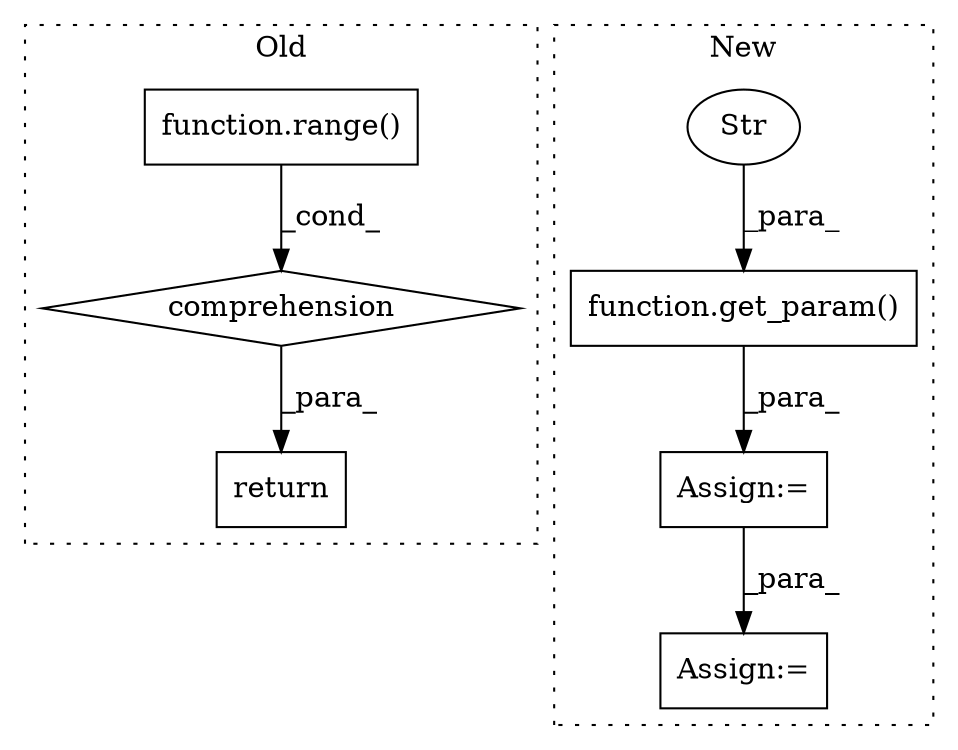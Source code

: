 digraph G {
subgraph cluster0 {
1 [label="function.range()" a="75" s="4425,4440" l="6,1" shape="box"];
5 [label="comprehension" a="45" s="4416" l="3" shape="diamond"];
7 [label="return" a="93" s="4363" l="7" shape="box"];
label = "Old";
style="dotted";
}
subgraph cluster1 {
2 [label="function.get_param()" a="75" s="3339,3391" l="10,127" shape="box"];
3 [label="Assign:=" a="68" s="3773" l="3" shape="box"];
4 [label="Str" a="66" s="3354" l="21" shape="ellipse"];
6 [label="Assign:=" a="68" s="3336" l="3" shape="box"];
label = "New";
style="dotted";
}
1 -> 5 [label="_cond_"];
2 -> 6 [label="_para_"];
4 -> 2 [label="_para_"];
5 -> 7 [label="_para_"];
6 -> 3 [label="_para_"];
}